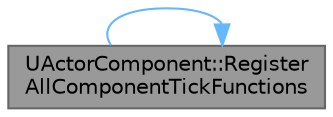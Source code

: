 digraph "UActorComponent::RegisterAllComponentTickFunctions"
{
 // INTERACTIVE_SVG=YES
 // LATEX_PDF_SIZE
  bgcolor="transparent";
  edge [fontname=Helvetica,fontsize=10,labelfontname=Helvetica,labelfontsize=10];
  node [fontname=Helvetica,fontsize=10,shape=box,height=0.2,width=0.4];
  rankdir="LR";
  Node1 [id="Node000001",label="UActorComponent::Register\lAllComponentTickFunctions",height=0.2,width=0.4,color="gray40", fillcolor="grey60", style="filled", fontcolor="black",tooltip="Blueprint implementable event for when the component ends play, generally via destruction or its Acto..."];
  Node1 -> Node1 [id="edge1_Node000001_Node000001",color="steelblue1",style="solid",tooltip=" "];
}

